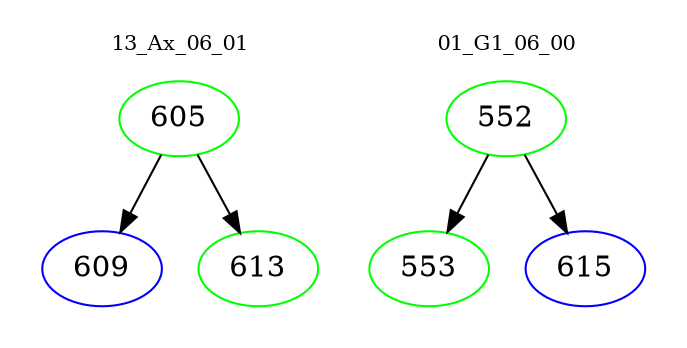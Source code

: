 digraph{
subgraph cluster_0 {
color = white
label = "13_Ax_06_01";
fontsize=10;
T0_605 [label="605", color="green"]
T0_605 -> T0_609 [color="black"]
T0_609 [label="609", color="blue"]
T0_605 -> T0_613 [color="black"]
T0_613 [label="613", color="green"]
}
subgraph cluster_1 {
color = white
label = "01_G1_06_00";
fontsize=10;
T1_552 [label="552", color="green"]
T1_552 -> T1_553 [color="black"]
T1_553 [label="553", color="green"]
T1_552 -> T1_615 [color="black"]
T1_615 [label="615", color="blue"]
}
}
